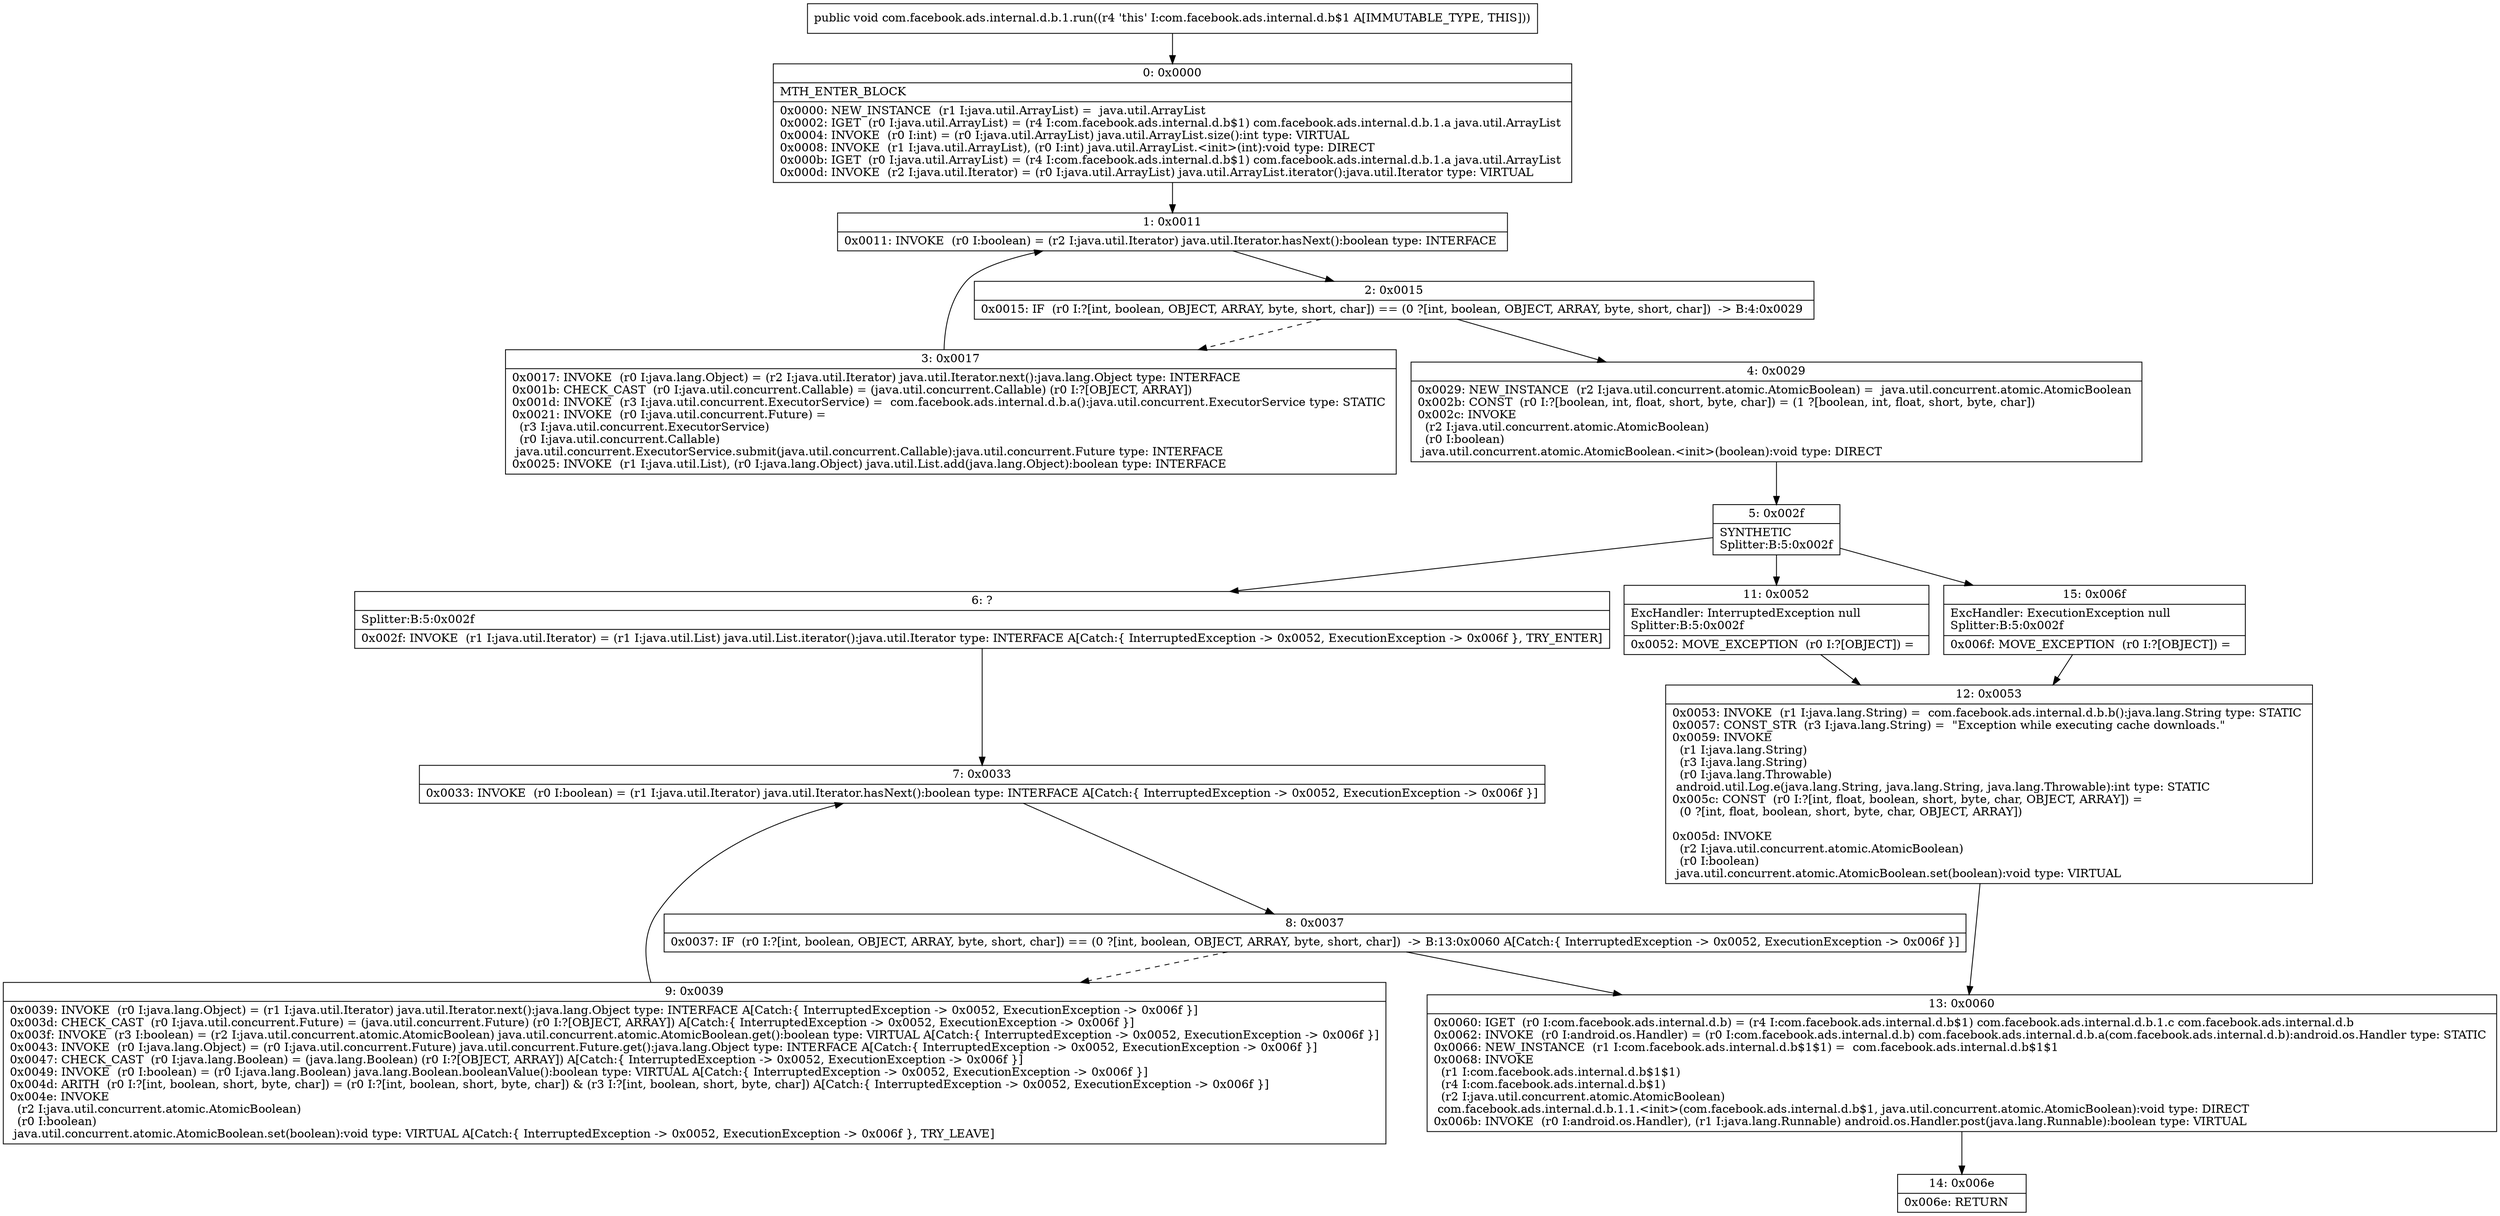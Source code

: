 digraph "CFG forcom.facebook.ads.internal.d.b.1.run()V" {
Node_0 [shape=record,label="{0\:\ 0x0000|MTH_ENTER_BLOCK\l|0x0000: NEW_INSTANCE  (r1 I:java.util.ArrayList) =  java.util.ArrayList \l0x0002: IGET  (r0 I:java.util.ArrayList) = (r4 I:com.facebook.ads.internal.d.b$1) com.facebook.ads.internal.d.b.1.a java.util.ArrayList \l0x0004: INVOKE  (r0 I:int) = (r0 I:java.util.ArrayList) java.util.ArrayList.size():int type: VIRTUAL \l0x0008: INVOKE  (r1 I:java.util.ArrayList), (r0 I:int) java.util.ArrayList.\<init\>(int):void type: DIRECT \l0x000b: IGET  (r0 I:java.util.ArrayList) = (r4 I:com.facebook.ads.internal.d.b$1) com.facebook.ads.internal.d.b.1.a java.util.ArrayList \l0x000d: INVOKE  (r2 I:java.util.Iterator) = (r0 I:java.util.ArrayList) java.util.ArrayList.iterator():java.util.Iterator type: VIRTUAL \l}"];
Node_1 [shape=record,label="{1\:\ 0x0011|0x0011: INVOKE  (r0 I:boolean) = (r2 I:java.util.Iterator) java.util.Iterator.hasNext():boolean type: INTERFACE \l}"];
Node_2 [shape=record,label="{2\:\ 0x0015|0x0015: IF  (r0 I:?[int, boolean, OBJECT, ARRAY, byte, short, char]) == (0 ?[int, boolean, OBJECT, ARRAY, byte, short, char])  \-\> B:4:0x0029 \l}"];
Node_3 [shape=record,label="{3\:\ 0x0017|0x0017: INVOKE  (r0 I:java.lang.Object) = (r2 I:java.util.Iterator) java.util.Iterator.next():java.lang.Object type: INTERFACE \l0x001b: CHECK_CAST  (r0 I:java.util.concurrent.Callable) = (java.util.concurrent.Callable) (r0 I:?[OBJECT, ARRAY]) \l0x001d: INVOKE  (r3 I:java.util.concurrent.ExecutorService) =  com.facebook.ads.internal.d.b.a():java.util.concurrent.ExecutorService type: STATIC \l0x0021: INVOKE  (r0 I:java.util.concurrent.Future) = \l  (r3 I:java.util.concurrent.ExecutorService)\l  (r0 I:java.util.concurrent.Callable)\l java.util.concurrent.ExecutorService.submit(java.util.concurrent.Callable):java.util.concurrent.Future type: INTERFACE \l0x0025: INVOKE  (r1 I:java.util.List), (r0 I:java.lang.Object) java.util.List.add(java.lang.Object):boolean type: INTERFACE \l}"];
Node_4 [shape=record,label="{4\:\ 0x0029|0x0029: NEW_INSTANCE  (r2 I:java.util.concurrent.atomic.AtomicBoolean) =  java.util.concurrent.atomic.AtomicBoolean \l0x002b: CONST  (r0 I:?[boolean, int, float, short, byte, char]) = (1 ?[boolean, int, float, short, byte, char]) \l0x002c: INVOKE  \l  (r2 I:java.util.concurrent.atomic.AtomicBoolean)\l  (r0 I:boolean)\l java.util.concurrent.atomic.AtomicBoolean.\<init\>(boolean):void type: DIRECT \l}"];
Node_5 [shape=record,label="{5\:\ 0x002f|SYNTHETIC\lSplitter:B:5:0x002f\l}"];
Node_6 [shape=record,label="{6\:\ ?|Splitter:B:5:0x002f\l|0x002f: INVOKE  (r1 I:java.util.Iterator) = (r1 I:java.util.List) java.util.List.iterator():java.util.Iterator type: INTERFACE A[Catch:\{ InterruptedException \-\> 0x0052, ExecutionException \-\> 0x006f \}, TRY_ENTER]\l}"];
Node_7 [shape=record,label="{7\:\ 0x0033|0x0033: INVOKE  (r0 I:boolean) = (r1 I:java.util.Iterator) java.util.Iterator.hasNext():boolean type: INTERFACE A[Catch:\{ InterruptedException \-\> 0x0052, ExecutionException \-\> 0x006f \}]\l}"];
Node_8 [shape=record,label="{8\:\ 0x0037|0x0037: IF  (r0 I:?[int, boolean, OBJECT, ARRAY, byte, short, char]) == (0 ?[int, boolean, OBJECT, ARRAY, byte, short, char])  \-\> B:13:0x0060 A[Catch:\{ InterruptedException \-\> 0x0052, ExecutionException \-\> 0x006f \}]\l}"];
Node_9 [shape=record,label="{9\:\ 0x0039|0x0039: INVOKE  (r0 I:java.lang.Object) = (r1 I:java.util.Iterator) java.util.Iterator.next():java.lang.Object type: INTERFACE A[Catch:\{ InterruptedException \-\> 0x0052, ExecutionException \-\> 0x006f \}]\l0x003d: CHECK_CAST  (r0 I:java.util.concurrent.Future) = (java.util.concurrent.Future) (r0 I:?[OBJECT, ARRAY]) A[Catch:\{ InterruptedException \-\> 0x0052, ExecutionException \-\> 0x006f \}]\l0x003f: INVOKE  (r3 I:boolean) = (r2 I:java.util.concurrent.atomic.AtomicBoolean) java.util.concurrent.atomic.AtomicBoolean.get():boolean type: VIRTUAL A[Catch:\{ InterruptedException \-\> 0x0052, ExecutionException \-\> 0x006f \}]\l0x0043: INVOKE  (r0 I:java.lang.Object) = (r0 I:java.util.concurrent.Future) java.util.concurrent.Future.get():java.lang.Object type: INTERFACE A[Catch:\{ InterruptedException \-\> 0x0052, ExecutionException \-\> 0x006f \}]\l0x0047: CHECK_CAST  (r0 I:java.lang.Boolean) = (java.lang.Boolean) (r0 I:?[OBJECT, ARRAY]) A[Catch:\{ InterruptedException \-\> 0x0052, ExecutionException \-\> 0x006f \}]\l0x0049: INVOKE  (r0 I:boolean) = (r0 I:java.lang.Boolean) java.lang.Boolean.booleanValue():boolean type: VIRTUAL A[Catch:\{ InterruptedException \-\> 0x0052, ExecutionException \-\> 0x006f \}]\l0x004d: ARITH  (r0 I:?[int, boolean, short, byte, char]) = (r0 I:?[int, boolean, short, byte, char]) & (r3 I:?[int, boolean, short, byte, char]) A[Catch:\{ InterruptedException \-\> 0x0052, ExecutionException \-\> 0x006f \}]\l0x004e: INVOKE  \l  (r2 I:java.util.concurrent.atomic.AtomicBoolean)\l  (r0 I:boolean)\l java.util.concurrent.atomic.AtomicBoolean.set(boolean):void type: VIRTUAL A[Catch:\{ InterruptedException \-\> 0x0052, ExecutionException \-\> 0x006f \}, TRY_LEAVE]\l}"];
Node_11 [shape=record,label="{11\:\ 0x0052|ExcHandler: InterruptedException null\lSplitter:B:5:0x002f\l|0x0052: MOVE_EXCEPTION  (r0 I:?[OBJECT]) =  \l}"];
Node_12 [shape=record,label="{12\:\ 0x0053|0x0053: INVOKE  (r1 I:java.lang.String) =  com.facebook.ads.internal.d.b.b():java.lang.String type: STATIC \l0x0057: CONST_STR  (r3 I:java.lang.String) =  \"Exception while executing cache downloads.\" \l0x0059: INVOKE  \l  (r1 I:java.lang.String)\l  (r3 I:java.lang.String)\l  (r0 I:java.lang.Throwable)\l android.util.Log.e(java.lang.String, java.lang.String, java.lang.Throwable):int type: STATIC \l0x005c: CONST  (r0 I:?[int, float, boolean, short, byte, char, OBJECT, ARRAY]) = \l  (0 ?[int, float, boolean, short, byte, char, OBJECT, ARRAY])\l \l0x005d: INVOKE  \l  (r2 I:java.util.concurrent.atomic.AtomicBoolean)\l  (r0 I:boolean)\l java.util.concurrent.atomic.AtomicBoolean.set(boolean):void type: VIRTUAL \l}"];
Node_13 [shape=record,label="{13\:\ 0x0060|0x0060: IGET  (r0 I:com.facebook.ads.internal.d.b) = (r4 I:com.facebook.ads.internal.d.b$1) com.facebook.ads.internal.d.b.1.c com.facebook.ads.internal.d.b \l0x0062: INVOKE  (r0 I:android.os.Handler) = (r0 I:com.facebook.ads.internal.d.b) com.facebook.ads.internal.d.b.a(com.facebook.ads.internal.d.b):android.os.Handler type: STATIC \l0x0066: NEW_INSTANCE  (r1 I:com.facebook.ads.internal.d.b$1$1) =  com.facebook.ads.internal.d.b$1$1 \l0x0068: INVOKE  \l  (r1 I:com.facebook.ads.internal.d.b$1$1)\l  (r4 I:com.facebook.ads.internal.d.b$1)\l  (r2 I:java.util.concurrent.atomic.AtomicBoolean)\l com.facebook.ads.internal.d.b.1.1.\<init\>(com.facebook.ads.internal.d.b$1, java.util.concurrent.atomic.AtomicBoolean):void type: DIRECT \l0x006b: INVOKE  (r0 I:android.os.Handler), (r1 I:java.lang.Runnable) android.os.Handler.post(java.lang.Runnable):boolean type: VIRTUAL \l}"];
Node_14 [shape=record,label="{14\:\ 0x006e|0x006e: RETURN   \l}"];
Node_15 [shape=record,label="{15\:\ 0x006f|ExcHandler: ExecutionException null\lSplitter:B:5:0x002f\l|0x006f: MOVE_EXCEPTION  (r0 I:?[OBJECT]) =  \l}"];
MethodNode[shape=record,label="{public void com.facebook.ads.internal.d.b.1.run((r4 'this' I:com.facebook.ads.internal.d.b$1 A[IMMUTABLE_TYPE, THIS])) }"];
MethodNode -> Node_0;
Node_0 -> Node_1;
Node_1 -> Node_2;
Node_2 -> Node_3[style=dashed];
Node_2 -> Node_4;
Node_3 -> Node_1;
Node_4 -> Node_5;
Node_5 -> Node_6;
Node_5 -> Node_11;
Node_5 -> Node_15;
Node_6 -> Node_7;
Node_7 -> Node_8;
Node_8 -> Node_9[style=dashed];
Node_8 -> Node_13;
Node_9 -> Node_7;
Node_11 -> Node_12;
Node_12 -> Node_13;
Node_13 -> Node_14;
Node_15 -> Node_12;
}

